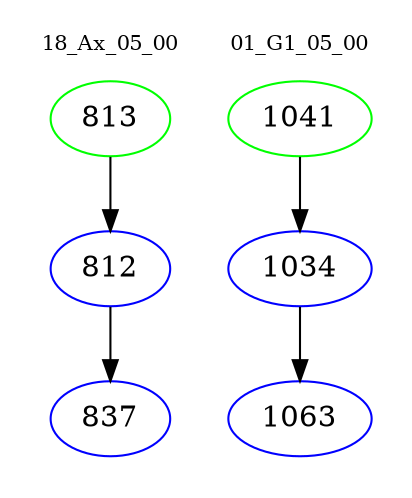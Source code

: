 digraph{
subgraph cluster_0 {
color = white
label = "18_Ax_05_00";
fontsize=10;
T0_813 [label="813", color="green"]
T0_813 -> T0_812 [color="black"]
T0_812 [label="812", color="blue"]
T0_812 -> T0_837 [color="black"]
T0_837 [label="837", color="blue"]
}
subgraph cluster_1 {
color = white
label = "01_G1_05_00";
fontsize=10;
T1_1041 [label="1041", color="green"]
T1_1041 -> T1_1034 [color="black"]
T1_1034 [label="1034", color="blue"]
T1_1034 -> T1_1063 [color="black"]
T1_1063 [label="1063", color="blue"]
}
}
